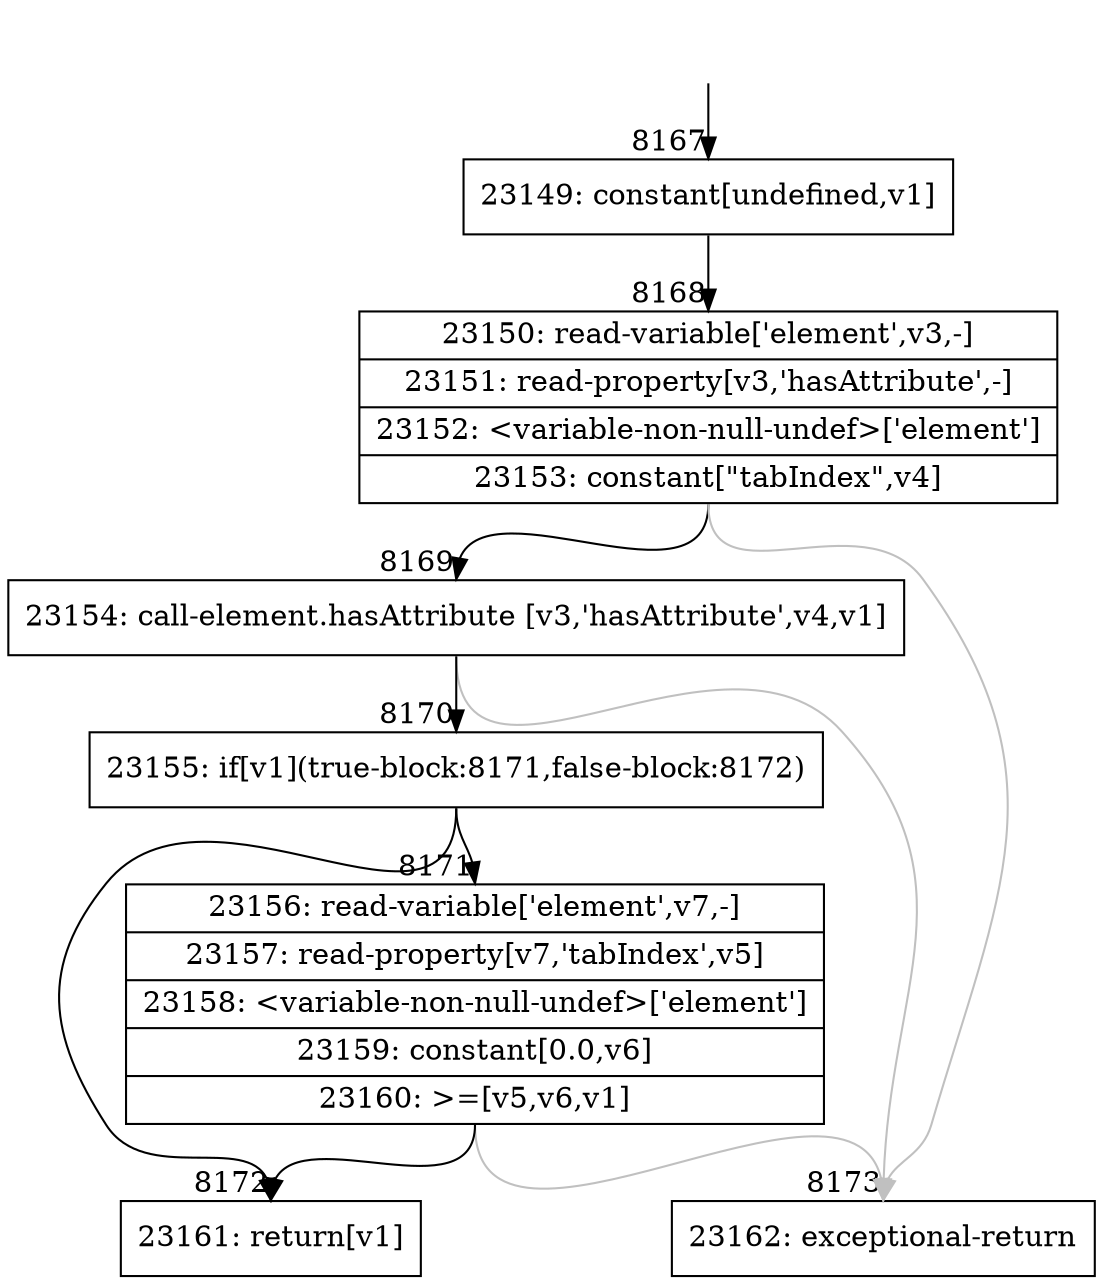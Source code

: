 digraph {
rankdir="TD"
BB_entry604[shape=none,label=""];
BB_entry604 -> BB8167 [tailport=s, headport=n, headlabel="    8167"]
BB8167 [shape=record label="{23149: constant[undefined,v1]}" ] 
BB8167 -> BB8168 [tailport=s, headport=n, headlabel="      8168"]
BB8168 [shape=record label="{23150: read-variable['element',v3,-]|23151: read-property[v3,'hasAttribute',-]|23152: \<variable-non-null-undef\>['element']|23153: constant[\"tabIndex\",v4]}" ] 
BB8168 -> BB8169 [tailport=s, headport=n, headlabel="      8169"]
BB8168 -> BB8173 [tailport=s, headport=n, color=gray, headlabel="      8173"]
BB8169 [shape=record label="{23154: call-element.hasAttribute [v3,'hasAttribute',v4,v1]}" ] 
BB8169 -> BB8170 [tailport=s, headport=n, headlabel="      8170"]
BB8169 -> BB8173 [tailport=s, headport=n, color=gray]
BB8170 [shape=record label="{23155: if[v1](true-block:8171,false-block:8172)}" ] 
BB8170 -> BB8172 [tailport=s, headport=n, headlabel="      8172"]
BB8170 -> BB8171 [tailport=s, headport=n, headlabel="      8171"]
BB8171 [shape=record label="{23156: read-variable['element',v7,-]|23157: read-property[v7,'tabIndex',v5]|23158: \<variable-non-null-undef\>['element']|23159: constant[0.0,v6]|23160: \>=[v5,v6,v1]}" ] 
BB8171 -> BB8172 [tailport=s, headport=n]
BB8171 -> BB8173 [tailport=s, headport=n, color=gray]
BB8172 [shape=record label="{23161: return[v1]}" ] 
BB8173 [shape=record label="{23162: exceptional-return}" ] 
//#$~ 6350
}
